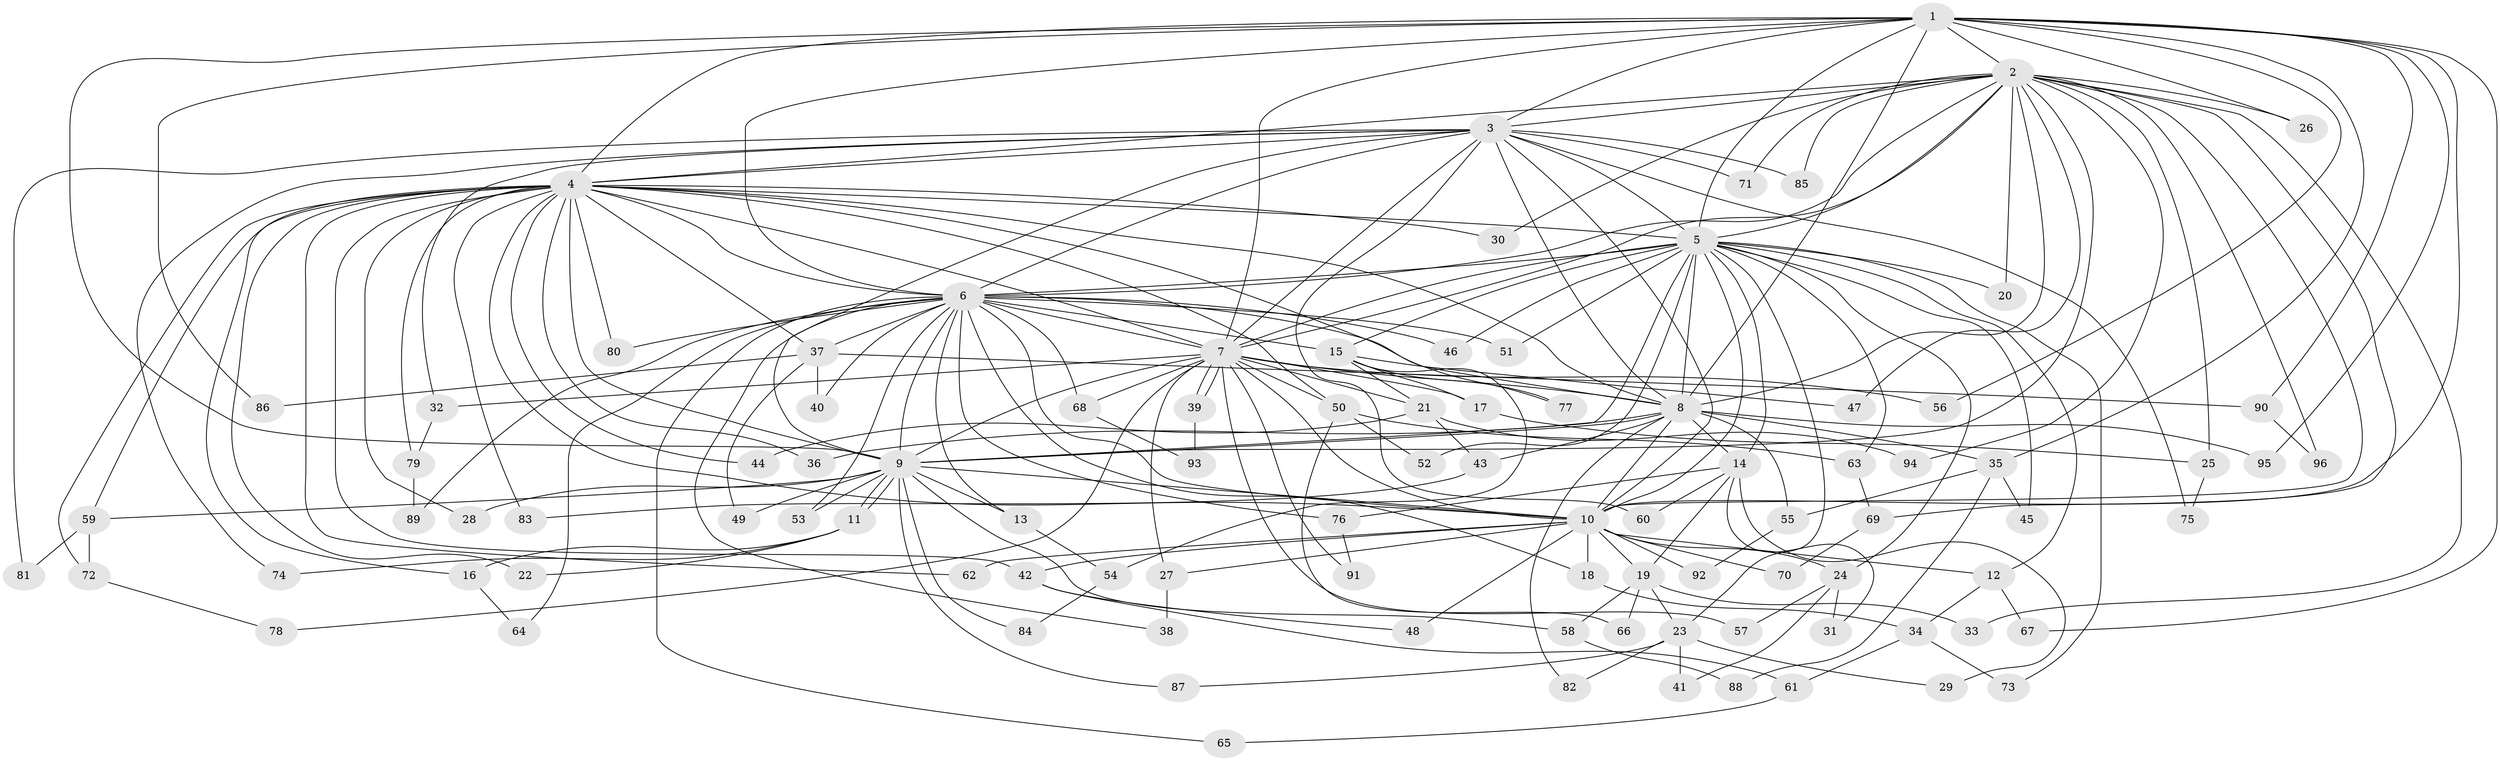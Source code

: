 // Generated by graph-tools (version 1.1) at 2025/44/03/09/25 04:44:01]
// undirected, 96 vertices, 217 edges
graph export_dot {
graph [start="1"]
  node [color=gray90,style=filled];
  1;
  2;
  3;
  4;
  5;
  6;
  7;
  8;
  9;
  10;
  11;
  12;
  13;
  14;
  15;
  16;
  17;
  18;
  19;
  20;
  21;
  22;
  23;
  24;
  25;
  26;
  27;
  28;
  29;
  30;
  31;
  32;
  33;
  34;
  35;
  36;
  37;
  38;
  39;
  40;
  41;
  42;
  43;
  44;
  45;
  46;
  47;
  48;
  49;
  50;
  51;
  52;
  53;
  54;
  55;
  56;
  57;
  58;
  59;
  60;
  61;
  62;
  63;
  64;
  65;
  66;
  67;
  68;
  69;
  70;
  71;
  72;
  73;
  74;
  75;
  76;
  77;
  78;
  79;
  80;
  81;
  82;
  83;
  84;
  85;
  86;
  87;
  88;
  89;
  90;
  91;
  92;
  93;
  94;
  95;
  96;
  1 -- 2;
  1 -- 3;
  1 -- 4;
  1 -- 5;
  1 -- 6;
  1 -- 7;
  1 -- 8;
  1 -- 9;
  1 -- 10;
  1 -- 26;
  1 -- 35;
  1 -- 56;
  1 -- 67;
  1 -- 86;
  1 -- 90;
  1 -- 95;
  2 -- 3;
  2 -- 4;
  2 -- 5;
  2 -- 6;
  2 -- 7;
  2 -- 8;
  2 -- 9;
  2 -- 10;
  2 -- 20;
  2 -- 25;
  2 -- 26;
  2 -- 30;
  2 -- 33;
  2 -- 47;
  2 -- 69;
  2 -- 71;
  2 -- 85;
  2 -- 94;
  2 -- 96;
  3 -- 4;
  3 -- 5;
  3 -- 6;
  3 -- 7;
  3 -- 8;
  3 -- 9;
  3 -- 10;
  3 -- 32;
  3 -- 60;
  3 -- 71;
  3 -- 74;
  3 -- 75;
  3 -- 81;
  3 -- 85;
  4 -- 5;
  4 -- 6;
  4 -- 7;
  4 -- 8;
  4 -- 9;
  4 -- 10;
  4 -- 16;
  4 -- 22;
  4 -- 28;
  4 -- 30;
  4 -- 36;
  4 -- 37;
  4 -- 42;
  4 -- 44;
  4 -- 50;
  4 -- 59;
  4 -- 62;
  4 -- 72;
  4 -- 77;
  4 -- 79;
  4 -- 80;
  4 -- 83;
  5 -- 6;
  5 -- 7;
  5 -- 8;
  5 -- 9;
  5 -- 10;
  5 -- 12;
  5 -- 14;
  5 -- 15;
  5 -- 20;
  5 -- 23;
  5 -- 24;
  5 -- 45;
  5 -- 46;
  5 -- 51;
  5 -- 52;
  5 -- 63;
  5 -- 73;
  6 -- 7;
  6 -- 8;
  6 -- 9;
  6 -- 10;
  6 -- 13;
  6 -- 15;
  6 -- 18;
  6 -- 37;
  6 -- 38;
  6 -- 40;
  6 -- 46;
  6 -- 51;
  6 -- 53;
  6 -- 64;
  6 -- 65;
  6 -- 68;
  6 -- 76;
  6 -- 80;
  6 -- 89;
  7 -- 8;
  7 -- 9;
  7 -- 10;
  7 -- 17;
  7 -- 21;
  7 -- 27;
  7 -- 32;
  7 -- 39;
  7 -- 39;
  7 -- 50;
  7 -- 56;
  7 -- 57;
  7 -- 68;
  7 -- 78;
  7 -- 91;
  8 -- 9;
  8 -- 10;
  8 -- 14;
  8 -- 35;
  8 -- 36;
  8 -- 43;
  8 -- 55;
  8 -- 82;
  8 -- 95;
  9 -- 10;
  9 -- 11;
  9 -- 11;
  9 -- 13;
  9 -- 28;
  9 -- 49;
  9 -- 53;
  9 -- 58;
  9 -- 59;
  9 -- 84;
  9 -- 87;
  10 -- 12;
  10 -- 18;
  10 -- 19;
  10 -- 24;
  10 -- 27;
  10 -- 42;
  10 -- 48;
  10 -- 62;
  10 -- 70;
  10 -- 92;
  11 -- 16;
  11 -- 22;
  11 -- 74;
  12 -- 34;
  12 -- 67;
  13 -- 54;
  14 -- 19;
  14 -- 29;
  14 -- 31;
  14 -- 60;
  14 -- 76;
  15 -- 17;
  15 -- 21;
  15 -- 47;
  15 -- 54;
  15 -- 77;
  16 -- 64;
  17 -- 25;
  18 -- 34;
  19 -- 23;
  19 -- 33;
  19 -- 58;
  19 -- 66;
  21 -- 43;
  21 -- 44;
  21 -- 94;
  23 -- 29;
  23 -- 41;
  23 -- 82;
  23 -- 87;
  24 -- 31;
  24 -- 41;
  24 -- 57;
  25 -- 75;
  27 -- 38;
  32 -- 79;
  34 -- 61;
  34 -- 73;
  35 -- 45;
  35 -- 55;
  35 -- 88;
  37 -- 40;
  37 -- 49;
  37 -- 86;
  37 -- 90;
  39 -- 93;
  42 -- 48;
  42 -- 61;
  43 -- 83;
  50 -- 52;
  50 -- 63;
  50 -- 66;
  54 -- 84;
  55 -- 92;
  58 -- 88;
  59 -- 72;
  59 -- 81;
  61 -- 65;
  63 -- 69;
  68 -- 93;
  69 -- 70;
  72 -- 78;
  76 -- 91;
  79 -- 89;
  90 -- 96;
}
